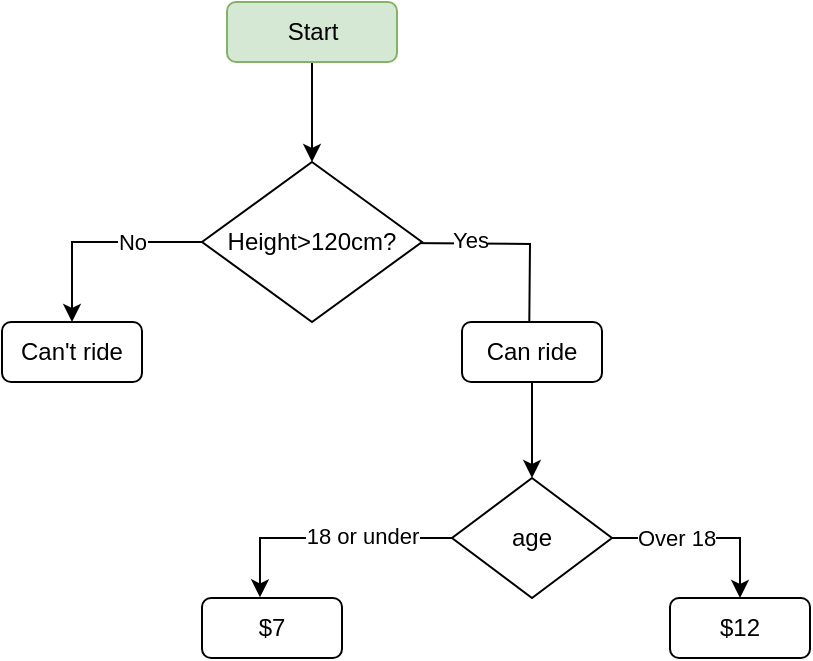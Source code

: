 <mxfile version="24.7.6">
  <diagram name="Page-1" id="GopV74KwdFOe6evjYSvl">
    <mxGraphModel dx="875" dy="464" grid="1" gridSize="10" guides="1" tooltips="1" connect="1" arrows="1" fold="1" page="1" pageScale="1" pageWidth="850" pageHeight="1100" math="0" shadow="0">
      <root>
        <mxCell id="0" />
        <mxCell id="1" parent="0" />
        <mxCell id="kA8CE8twdbF2utUiBK9--3" value="" style="edgeStyle=orthogonalEdgeStyle;rounded=0;orthogonalLoop=1;jettySize=auto;html=1;" edge="1" parent="1" source="kA8CE8twdbF2utUiBK9--1" target="kA8CE8twdbF2utUiBK9--2">
          <mxGeometry relative="1" as="geometry" />
        </mxCell>
        <mxCell id="kA8CE8twdbF2utUiBK9--1" value="Start" style="rounded=1;whiteSpace=wrap;html=1;fillColor=#d5e8d4;strokeColor=#82b366;" vertex="1" parent="1">
          <mxGeometry x="358.5" y="2" width="85" height="30" as="geometry" />
        </mxCell>
        <mxCell id="kA8CE8twdbF2utUiBK9--5" style="edgeStyle=orthogonalEdgeStyle;rounded=0;orthogonalLoop=1;jettySize=auto;html=1;entryX=0.5;entryY=0;entryDx=0;entryDy=0;" edge="1" parent="1" source="kA8CE8twdbF2utUiBK9--2" target="kA8CE8twdbF2utUiBK9--4">
          <mxGeometry relative="1" as="geometry" />
        </mxCell>
        <mxCell id="kA8CE8twdbF2utUiBK9--8" value="No" style="edgeLabel;html=1;align=center;verticalAlign=middle;resizable=0;points=[];" vertex="1" connectable="0" parent="kA8CE8twdbF2utUiBK9--5">
          <mxGeometry x="-0.337" relative="1" as="geometry">
            <mxPoint as="offset" />
          </mxGeometry>
        </mxCell>
        <mxCell id="kA8CE8twdbF2utUiBK9--10" style="edgeStyle=orthogonalEdgeStyle;rounded=0;orthogonalLoop=1;jettySize=auto;html=1;entryX=0.621;entryY=-0.018;entryDx=0;entryDy=0;entryPerimeter=0;" edge="1" parent="1">
          <mxGeometry relative="1" as="geometry">
            <mxPoint x="509.47" y="182.0" as="targetPoint" />
            <mxPoint x="446" y="122.54" as="sourcePoint" />
          </mxGeometry>
        </mxCell>
        <mxCell id="kA8CE8twdbF2utUiBK9--12" value="Yes" style="edgeLabel;html=1;align=center;verticalAlign=middle;resizable=0;points=[];" vertex="1" connectable="0" parent="kA8CE8twdbF2utUiBK9--10">
          <mxGeometry x="-0.45" y="2" relative="1" as="geometry">
            <mxPoint as="offset" />
          </mxGeometry>
        </mxCell>
        <mxCell id="kA8CE8twdbF2utUiBK9--2" value="Height&amp;gt;120cm?" style="rhombus;whiteSpace=wrap;html=1;" vertex="1" parent="1">
          <mxGeometry x="346" y="82" width="110" height="80" as="geometry" />
        </mxCell>
        <mxCell id="kA8CE8twdbF2utUiBK9--4" value="Can&#39;t ride" style="rounded=1;whiteSpace=wrap;html=1;" vertex="1" parent="1">
          <mxGeometry x="246" y="162" width="70" height="30" as="geometry" />
        </mxCell>
        <mxCell id="kA8CE8twdbF2utUiBK9--14" value="" style="edgeStyle=orthogonalEdgeStyle;rounded=0;orthogonalLoop=1;jettySize=auto;html=1;" edge="1" parent="1" source="kA8CE8twdbF2utUiBK9--9" target="kA8CE8twdbF2utUiBK9--13">
          <mxGeometry relative="1" as="geometry" />
        </mxCell>
        <mxCell id="kA8CE8twdbF2utUiBK9--9" value="Can ride" style="rounded=1;whiteSpace=wrap;html=1;" vertex="1" parent="1">
          <mxGeometry x="476" y="162" width="70" height="30" as="geometry" />
        </mxCell>
        <mxCell id="kA8CE8twdbF2utUiBK9--17" style="edgeStyle=orthogonalEdgeStyle;rounded=0;orthogonalLoop=1;jettySize=auto;html=1;entryX=0.5;entryY=0;entryDx=0;entryDy=0;" edge="1" parent="1" source="kA8CE8twdbF2utUiBK9--13" target="kA8CE8twdbF2utUiBK9--16">
          <mxGeometry relative="1" as="geometry" />
        </mxCell>
        <mxCell id="kA8CE8twdbF2utUiBK9--20" value="Over 18" style="edgeLabel;html=1;align=center;verticalAlign=middle;resizable=0;points=[];" vertex="1" connectable="0" parent="kA8CE8twdbF2utUiBK9--17">
          <mxGeometry x="-0.326" relative="1" as="geometry">
            <mxPoint as="offset" />
          </mxGeometry>
        </mxCell>
        <mxCell id="kA8CE8twdbF2utUiBK9--13" value="age" style="rhombus;whiteSpace=wrap;html=1;" vertex="1" parent="1">
          <mxGeometry x="471" y="240" width="80" height="60" as="geometry" />
        </mxCell>
        <mxCell id="kA8CE8twdbF2utUiBK9--16" value="$12" style="rounded=1;whiteSpace=wrap;html=1;" vertex="1" parent="1">
          <mxGeometry x="580" y="300" width="70" height="30" as="geometry" />
        </mxCell>
        <mxCell id="kA8CE8twdbF2utUiBK9--18" value="$7" style="rounded=1;whiteSpace=wrap;html=1;" vertex="1" parent="1">
          <mxGeometry x="346" y="300" width="70" height="30" as="geometry" />
        </mxCell>
        <mxCell id="kA8CE8twdbF2utUiBK9--19" style="edgeStyle=orthogonalEdgeStyle;rounded=0;orthogonalLoop=1;jettySize=auto;html=1;entryX=0.414;entryY=-0.011;entryDx=0;entryDy=0;entryPerimeter=0;" edge="1" parent="1" source="kA8CE8twdbF2utUiBK9--13" target="kA8CE8twdbF2utUiBK9--18">
          <mxGeometry relative="1" as="geometry" />
        </mxCell>
        <mxCell id="kA8CE8twdbF2utUiBK9--21" value="18 or under" style="edgeLabel;html=1;align=center;verticalAlign=middle;resizable=0;points=[];" vertex="1" connectable="0" parent="kA8CE8twdbF2utUiBK9--19">
          <mxGeometry x="-0.286" y="-1" relative="1" as="geometry">
            <mxPoint as="offset" />
          </mxGeometry>
        </mxCell>
      </root>
    </mxGraphModel>
  </diagram>
</mxfile>
